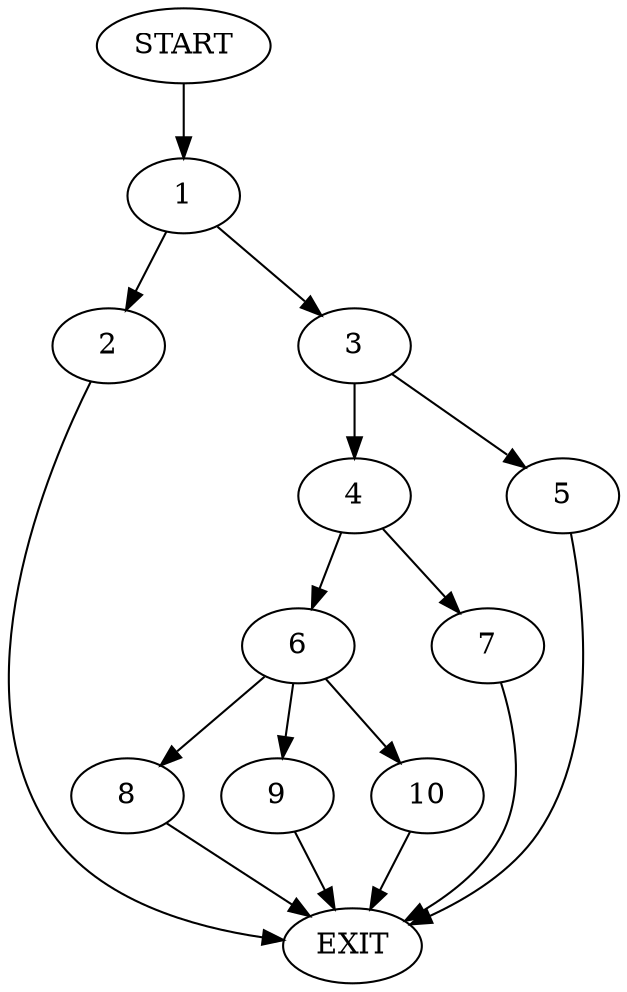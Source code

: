digraph {
0 [label="START"]
11 [label="EXIT"]
0 -> 1
1 -> 2
1 -> 3
2 -> 11
3 -> 4
3 -> 5
4 -> 6
4 -> 7
5 -> 11
7 -> 11
6 -> 8
6 -> 9
6 -> 10
8 -> 11
9 -> 11
10 -> 11
}
